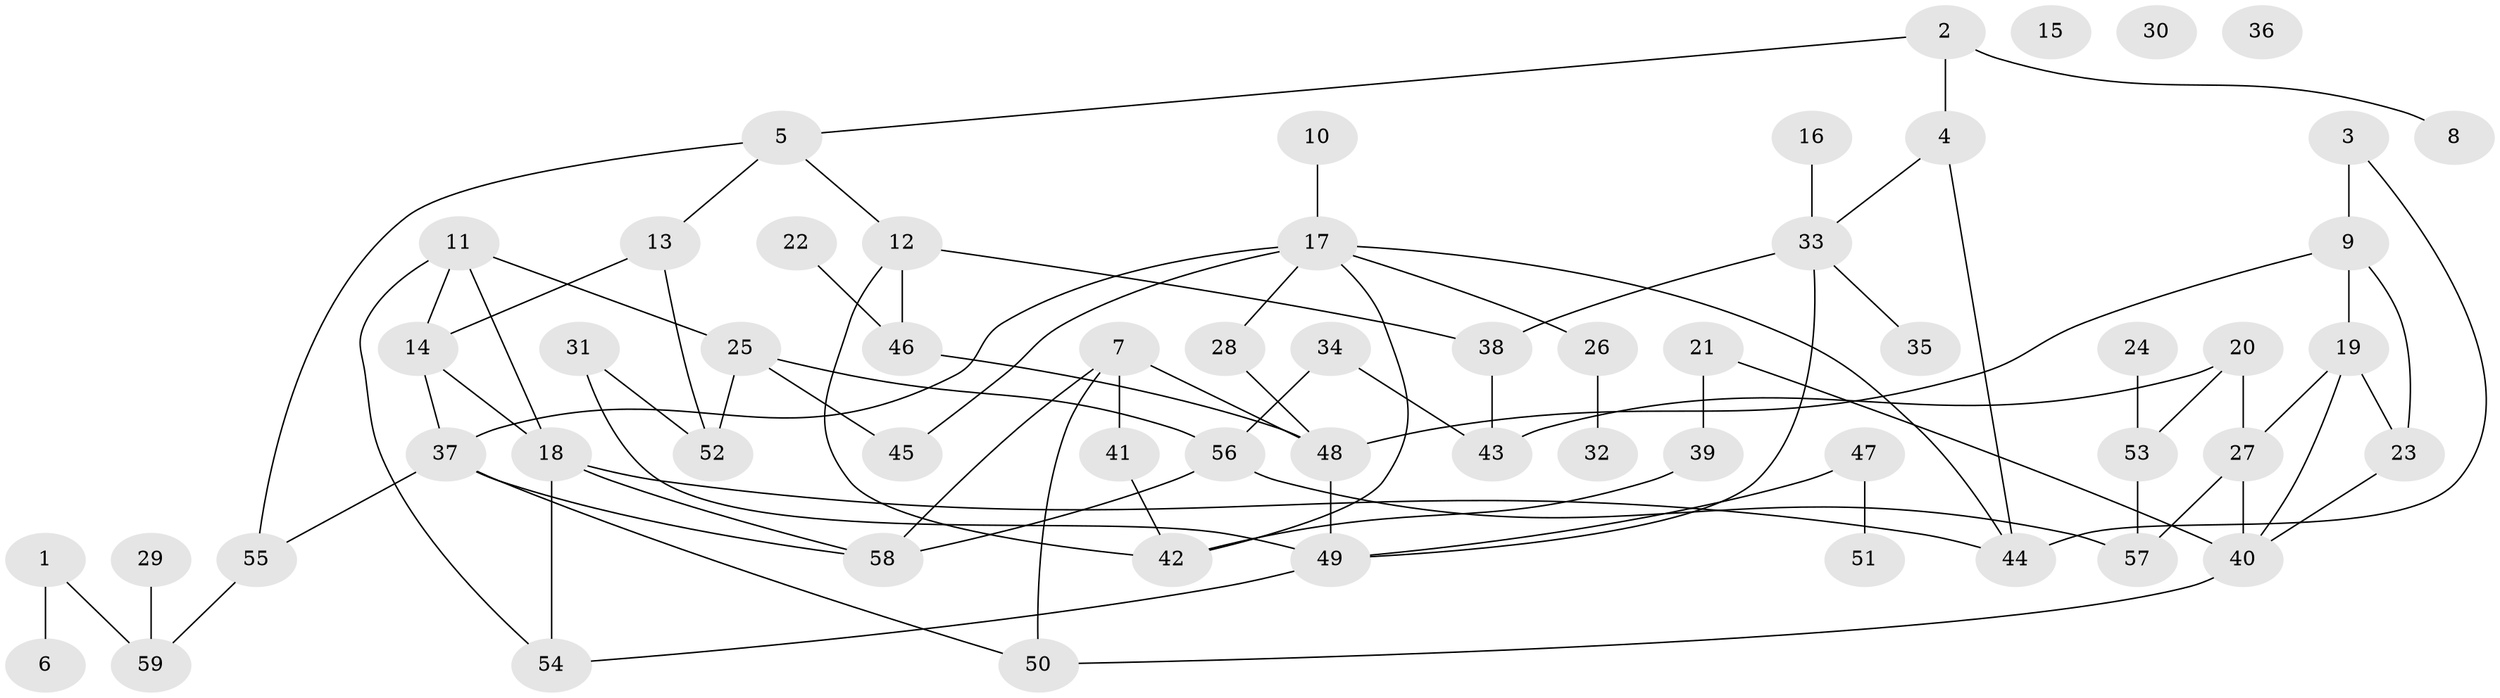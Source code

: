 // Generated by graph-tools (version 1.1) at 2025/39/03/09/25 04:39:40]
// undirected, 59 vertices, 83 edges
graph export_dot {
graph [start="1"]
  node [color=gray90,style=filled];
  1;
  2;
  3;
  4;
  5;
  6;
  7;
  8;
  9;
  10;
  11;
  12;
  13;
  14;
  15;
  16;
  17;
  18;
  19;
  20;
  21;
  22;
  23;
  24;
  25;
  26;
  27;
  28;
  29;
  30;
  31;
  32;
  33;
  34;
  35;
  36;
  37;
  38;
  39;
  40;
  41;
  42;
  43;
  44;
  45;
  46;
  47;
  48;
  49;
  50;
  51;
  52;
  53;
  54;
  55;
  56;
  57;
  58;
  59;
  1 -- 6;
  1 -- 59;
  2 -- 4;
  2 -- 5;
  2 -- 8;
  3 -- 9;
  3 -- 44;
  4 -- 33;
  4 -- 44;
  5 -- 12;
  5 -- 13;
  5 -- 55;
  7 -- 41;
  7 -- 48;
  7 -- 50;
  7 -- 58;
  9 -- 19;
  9 -- 23;
  9 -- 48;
  10 -- 17;
  11 -- 14;
  11 -- 18;
  11 -- 25;
  11 -- 54;
  12 -- 38;
  12 -- 42;
  12 -- 46;
  13 -- 14;
  13 -- 52;
  14 -- 18;
  14 -- 37;
  16 -- 33;
  17 -- 26;
  17 -- 28;
  17 -- 37;
  17 -- 42;
  17 -- 44;
  17 -- 45;
  18 -- 44;
  18 -- 54;
  18 -- 58;
  19 -- 23;
  19 -- 27;
  19 -- 40;
  20 -- 27;
  20 -- 43;
  20 -- 53;
  21 -- 39;
  21 -- 40;
  22 -- 46;
  23 -- 40;
  24 -- 53;
  25 -- 45;
  25 -- 52;
  25 -- 56;
  26 -- 32;
  27 -- 40;
  27 -- 57;
  28 -- 48;
  29 -- 59;
  31 -- 49;
  31 -- 52;
  33 -- 35;
  33 -- 38;
  33 -- 49;
  34 -- 43;
  34 -- 56;
  37 -- 50;
  37 -- 55;
  37 -- 58;
  38 -- 43;
  39 -- 42;
  40 -- 50;
  41 -- 42;
  46 -- 48;
  47 -- 49;
  47 -- 51;
  48 -- 49;
  49 -- 54;
  53 -- 57;
  55 -- 59;
  56 -- 57;
  56 -- 58;
}
